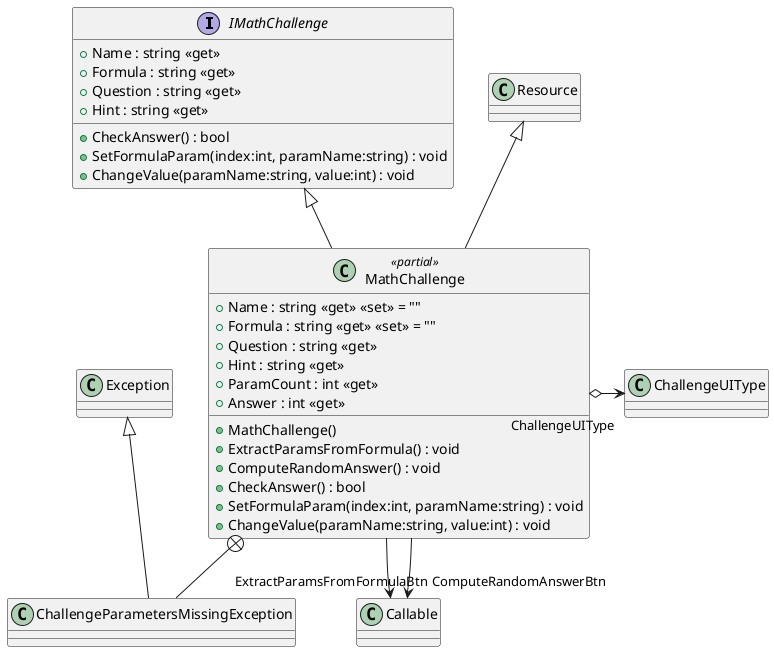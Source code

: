 @startuml
interface IMathChallenge {
    + Name : string <<get>>
    + Formula : string <<get>>
    + Question : string <<get>>
    + Hint : string <<get>>
    + CheckAnswer() : bool
    + SetFormulaParam(index:int, paramName:string) : void
    + ChangeValue(paramName:string, value:int) : void
}
class MathChallenge <<partial>> {
    + Name : string <<get>> <<set>> = ""
    + Formula : string <<get>> <<set>> = ""
    + Question : string <<get>>
    + Hint : string <<get>>
    + ParamCount : int <<get>>
    + Answer : int <<get>>
    + MathChallenge()
    + ExtractParamsFromFormula() : void
    + ComputeRandomAnswer() : void
    + CheckAnswer() : bool
    + SetFormulaParam(index:int, paramName:string) : void
    + ChangeValue(paramName:string, value:int) : void
}
class ChallengeParametersMissingException {
}
Resource <|-- MathChallenge
IMathChallenge <|-- MathChallenge
MathChallenge o-> "ChallengeUIType" ChallengeUIType
MathChallenge --> "ExtractParamsFromFormulaBtn" Callable
MathChallenge --> "ComputeRandomAnswerBtn" Callable
MathChallenge +-- ChallengeParametersMissingException
Exception <|-- ChallengeParametersMissingException
@enduml
